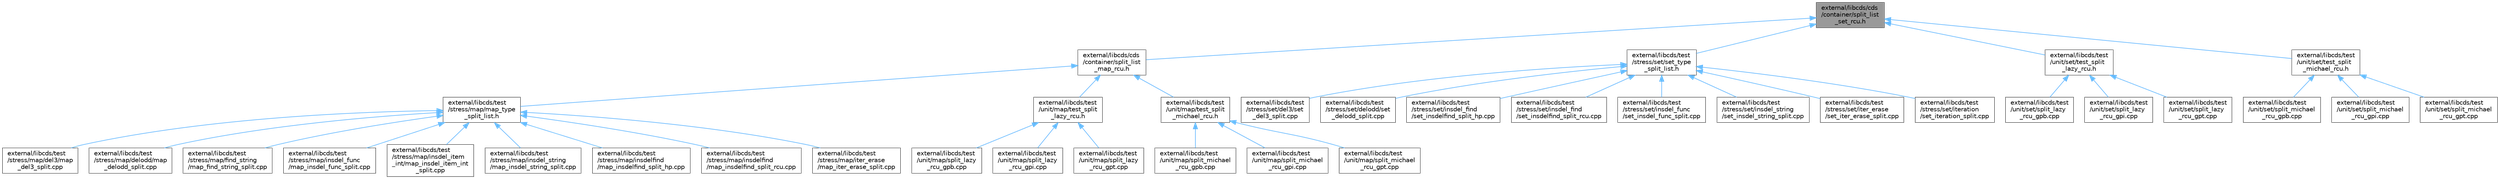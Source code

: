 digraph "external/libcds/cds/container/split_list_set_rcu.h"
{
 // LATEX_PDF_SIZE
  bgcolor="transparent";
  edge [fontname=Helvetica,fontsize=10,labelfontname=Helvetica,labelfontsize=10];
  node [fontname=Helvetica,fontsize=10,shape=box,height=0.2,width=0.4];
  Node1 [id="Node000001",label="external/libcds/cds\l/container/split_list\l_set_rcu.h",height=0.2,width=0.4,color="gray40", fillcolor="grey60", style="filled", fontcolor="black",tooltip=" "];
  Node1 -> Node2 [id="edge1_Node000001_Node000002",dir="back",color="steelblue1",style="solid",tooltip=" "];
  Node2 [id="Node000002",label="external/libcds/cds\l/container/split_list\l_map_rcu.h",height=0.2,width=0.4,color="grey40", fillcolor="white", style="filled",URL="$split__list__map__rcu_8h.html",tooltip=" "];
  Node2 -> Node3 [id="edge2_Node000002_Node000003",dir="back",color="steelblue1",style="solid",tooltip=" "];
  Node3 [id="Node000003",label="external/libcds/test\l/stress/map/map_type\l_split_list.h",height=0.2,width=0.4,color="grey40", fillcolor="white", style="filled",URL="$map__type__split__list_8h.html",tooltip=" "];
  Node3 -> Node4 [id="edge3_Node000003_Node000004",dir="back",color="steelblue1",style="solid",tooltip=" "];
  Node4 [id="Node000004",label="external/libcds/test\l/stress/map/del3/map\l_del3_split.cpp",height=0.2,width=0.4,color="grey40", fillcolor="white", style="filled",URL="$map__del3__split_8cpp.html",tooltip=" "];
  Node3 -> Node5 [id="edge4_Node000003_Node000005",dir="back",color="steelblue1",style="solid",tooltip=" "];
  Node5 [id="Node000005",label="external/libcds/test\l/stress/map/delodd/map\l_delodd_split.cpp",height=0.2,width=0.4,color="grey40", fillcolor="white", style="filled",URL="$map__delodd__split_8cpp.html",tooltip=" "];
  Node3 -> Node6 [id="edge5_Node000003_Node000006",dir="back",color="steelblue1",style="solid",tooltip=" "];
  Node6 [id="Node000006",label="external/libcds/test\l/stress/map/find_string\l/map_find_string_split.cpp",height=0.2,width=0.4,color="grey40", fillcolor="white", style="filled",URL="$map__find__string__split_8cpp.html",tooltip=" "];
  Node3 -> Node7 [id="edge6_Node000003_Node000007",dir="back",color="steelblue1",style="solid",tooltip=" "];
  Node7 [id="Node000007",label="external/libcds/test\l/stress/map/insdel_func\l/map_insdel_func_split.cpp",height=0.2,width=0.4,color="grey40", fillcolor="white", style="filled",URL="$map__insdel__func__split_8cpp.html",tooltip=" "];
  Node3 -> Node8 [id="edge7_Node000003_Node000008",dir="back",color="steelblue1",style="solid",tooltip=" "];
  Node8 [id="Node000008",label="external/libcds/test\l/stress/map/insdel_item\l_int/map_insdel_item_int\l_split.cpp",height=0.2,width=0.4,color="grey40", fillcolor="white", style="filled",URL="$map__insdel__item__int__split_8cpp.html",tooltip=" "];
  Node3 -> Node9 [id="edge8_Node000003_Node000009",dir="back",color="steelblue1",style="solid",tooltip=" "];
  Node9 [id="Node000009",label="external/libcds/test\l/stress/map/insdel_string\l/map_insdel_string_split.cpp",height=0.2,width=0.4,color="grey40", fillcolor="white", style="filled",URL="$map__insdel__string__split_8cpp.html",tooltip=" "];
  Node3 -> Node10 [id="edge9_Node000003_Node000010",dir="back",color="steelblue1",style="solid",tooltip=" "];
  Node10 [id="Node000010",label="external/libcds/test\l/stress/map/insdelfind\l/map_insdelfind_split_hp.cpp",height=0.2,width=0.4,color="grey40", fillcolor="white", style="filled",URL="$map__insdelfind__split__hp_8cpp.html",tooltip=" "];
  Node3 -> Node11 [id="edge10_Node000003_Node000011",dir="back",color="steelblue1",style="solid",tooltip=" "];
  Node11 [id="Node000011",label="external/libcds/test\l/stress/map/insdelfind\l/map_insdelfind_split_rcu.cpp",height=0.2,width=0.4,color="grey40", fillcolor="white", style="filled",URL="$map__insdelfind__split__rcu_8cpp.html",tooltip=" "];
  Node3 -> Node12 [id="edge11_Node000003_Node000012",dir="back",color="steelblue1",style="solid",tooltip=" "];
  Node12 [id="Node000012",label="external/libcds/test\l/stress/map/iter_erase\l/map_iter_erase_split.cpp",height=0.2,width=0.4,color="grey40", fillcolor="white", style="filled",URL="$map__iter__erase__split_8cpp.html",tooltip=" "];
  Node2 -> Node13 [id="edge12_Node000002_Node000013",dir="back",color="steelblue1",style="solid",tooltip=" "];
  Node13 [id="Node000013",label="external/libcds/test\l/unit/map/test_split\l_lazy_rcu.h",height=0.2,width=0.4,color="grey40", fillcolor="white", style="filled",URL="$map_2test__split__lazy__rcu_8h.html",tooltip=" "];
  Node13 -> Node14 [id="edge13_Node000013_Node000014",dir="back",color="steelblue1",style="solid",tooltip=" "];
  Node14 [id="Node000014",label="external/libcds/test\l/unit/map/split_lazy\l_rcu_gpb.cpp",height=0.2,width=0.4,color="grey40", fillcolor="white", style="filled",URL="$map_2split__lazy__rcu__gpb_8cpp.html",tooltip=" "];
  Node13 -> Node15 [id="edge14_Node000013_Node000015",dir="back",color="steelblue1",style="solid",tooltip=" "];
  Node15 [id="Node000015",label="external/libcds/test\l/unit/map/split_lazy\l_rcu_gpi.cpp",height=0.2,width=0.4,color="grey40", fillcolor="white", style="filled",URL="$map_2split__lazy__rcu__gpi_8cpp.html",tooltip=" "];
  Node13 -> Node16 [id="edge15_Node000013_Node000016",dir="back",color="steelblue1",style="solid",tooltip=" "];
  Node16 [id="Node000016",label="external/libcds/test\l/unit/map/split_lazy\l_rcu_gpt.cpp",height=0.2,width=0.4,color="grey40", fillcolor="white", style="filled",URL="$map_2split__lazy__rcu__gpt_8cpp.html",tooltip=" "];
  Node2 -> Node17 [id="edge16_Node000002_Node000017",dir="back",color="steelblue1",style="solid",tooltip=" "];
  Node17 [id="Node000017",label="external/libcds/test\l/unit/map/test_split\l_michael_rcu.h",height=0.2,width=0.4,color="grey40", fillcolor="white", style="filled",URL="$map_2test__split__michael__rcu_8h.html",tooltip=" "];
  Node17 -> Node18 [id="edge17_Node000017_Node000018",dir="back",color="steelblue1",style="solid",tooltip=" "];
  Node18 [id="Node000018",label="external/libcds/test\l/unit/map/split_michael\l_rcu_gpb.cpp",height=0.2,width=0.4,color="grey40", fillcolor="white", style="filled",URL="$map_2split__michael__rcu__gpb_8cpp.html",tooltip=" "];
  Node17 -> Node19 [id="edge18_Node000017_Node000019",dir="back",color="steelblue1",style="solid",tooltip=" "];
  Node19 [id="Node000019",label="external/libcds/test\l/unit/map/split_michael\l_rcu_gpi.cpp",height=0.2,width=0.4,color="grey40", fillcolor="white", style="filled",URL="$map_2split__michael__rcu__gpi_8cpp.html",tooltip=" "];
  Node17 -> Node20 [id="edge19_Node000017_Node000020",dir="back",color="steelblue1",style="solid",tooltip=" "];
  Node20 [id="Node000020",label="external/libcds/test\l/unit/map/split_michael\l_rcu_gpt.cpp",height=0.2,width=0.4,color="grey40", fillcolor="white", style="filled",URL="$map_2split__michael__rcu__gpt_8cpp.html",tooltip=" "];
  Node1 -> Node21 [id="edge20_Node000001_Node000021",dir="back",color="steelblue1",style="solid",tooltip=" "];
  Node21 [id="Node000021",label="external/libcds/test\l/stress/set/set_type\l_split_list.h",height=0.2,width=0.4,color="grey40", fillcolor="white", style="filled",URL="$set__type__split__list_8h.html",tooltip=" "];
  Node21 -> Node22 [id="edge21_Node000021_Node000022",dir="back",color="steelblue1",style="solid",tooltip=" "];
  Node22 [id="Node000022",label="external/libcds/test\l/stress/set/del3/set\l_del3_split.cpp",height=0.2,width=0.4,color="grey40", fillcolor="white", style="filled",URL="$set__del3__split_8cpp.html",tooltip=" "];
  Node21 -> Node23 [id="edge22_Node000021_Node000023",dir="back",color="steelblue1",style="solid",tooltip=" "];
  Node23 [id="Node000023",label="external/libcds/test\l/stress/set/delodd/set\l_delodd_split.cpp",height=0.2,width=0.4,color="grey40", fillcolor="white", style="filled",URL="$set__delodd__split_8cpp.html",tooltip=" "];
  Node21 -> Node24 [id="edge23_Node000021_Node000024",dir="back",color="steelblue1",style="solid",tooltip=" "];
  Node24 [id="Node000024",label="external/libcds/test\l/stress/set/insdel_find\l/set_insdelfind_split_hp.cpp",height=0.2,width=0.4,color="grey40", fillcolor="white", style="filled",URL="$set__insdelfind__split__hp_8cpp.html",tooltip=" "];
  Node21 -> Node25 [id="edge24_Node000021_Node000025",dir="back",color="steelblue1",style="solid",tooltip=" "];
  Node25 [id="Node000025",label="external/libcds/test\l/stress/set/insdel_find\l/set_insdelfind_split_rcu.cpp",height=0.2,width=0.4,color="grey40", fillcolor="white", style="filled",URL="$set__insdelfind__split__rcu_8cpp.html",tooltip=" "];
  Node21 -> Node26 [id="edge25_Node000021_Node000026",dir="back",color="steelblue1",style="solid",tooltip=" "];
  Node26 [id="Node000026",label="external/libcds/test\l/stress/set/insdel_func\l/set_insdel_func_split.cpp",height=0.2,width=0.4,color="grey40", fillcolor="white", style="filled",URL="$set__insdel__func__split_8cpp.html",tooltip=" "];
  Node21 -> Node27 [id="edge26_Node000021_Node000027",dir="back",color="steelblue1",style="solid",tooltip=" "];
  Node27 [id="Node000027",label="external/libcds/test\l/stress/set/insdel_string\l/set_insdel_string_split.cpp",height=0.2,width=0.4,color="grey40", fillcolor="white", style="filled",URL="$set__insdel__string__split_8cpp.html",tooltip=" "];
  Node21 -> Node28 [id="edge27_Node000021_Node000028",dir="back",color="steelblue1",style="solid",tooltip=" "];
  Node28 [id="Node000028",label="external/libcds/test\l/stress/set/iter_erase\l/set_iter_erase_split.cpp",height=0.2,width=0.4,color="grey40", fillcolor="white", style="filled",URL="$set__iter__erase__split_8cpp.html",tooltip=" "];
  Node21 -> Node29 [id="edge28_Node000021_Node000029",dir="back",color="steelblue1",style="solid",tooltip=" "];
  Node29 [id="Node000029",label="external/libcds/test\l/stress/set/iteration\l/set_iteration_split.cpp",height=0.2,width=0.4,color="grey40", fillcolor="white", style="filled",URL="$set__iteration__split_8cpp.html",tooltip=" "];
  Node1 -> Node30 [id="edge29_Node000001_Node000030",dir="back",color="steelblue1",style="solid",tooltip=" "];
  Node30 [id="Node000030",label="external/libcds/test\l/unit/set/test_split\l_lazy_rcu.h",height=0.2,width=0.4,color="grey40", fillcolor="white", style="filled",URL="$set_2test__split__lazy__rcu_8h.html",tooltip=" "];
  Node30 -> Node31 [id="edge30_Node000030_Node000031",dir="back",color="steelblue1",style="solid",tooltip=" "];
  Node31 [id="Node000031",label="external/libcds/test\l/unit/set/split_lazy\l_rcu_gpb.cpp",height=0.2,width=0.4,color="grey40", fillcolor="white", style="filled",URL="$set_2split__lazy__rcu__gpb_8cpp.html",tooltip=" "];
  Node30 -> Node32 [id="edge31_Node000030_Node000032",dir="back",color="steelblue1",style="solid",tooltip=" "];
  Node32 [id="Node000032",label="external/libcds/test\l/unit/set/split_lazy\l_rcu_gpi.cpp",height=0.2,width=0.4,color="grey40", fillcolor="white", style="filled",URL="$set_2split__lazy__rcu__gpi_8cpp.html",tooltip=" "];
  Node30 -> Node33 [id="edge32_Node000030_Node000033",dir="back",color="steelblue1",style="solid",tooltip=" "];
  Node33 [id="Node000033",label="external/libcds/test\l/unit/set/split_lazy\l_rcu_gpt.cpp",height=0.2,width=0.4,color="grey40", fillcolor="white", style="filled",URL="$set_2split__lazy__rcu__gpt_8cpp.html",tooltip=" "];
  Node1 -> Node34 [id="edge33_Node000001_Node000034",dir="back",color="steelblue1",style="solid",tooltip=" "];
  Node34 [id="Node000034",label="external/libcds/test\l/unit/set/test_split\l_michael_rcu.h",height=0.2,width=0.4,color="grey40", fillcolor="white", style="filled",URL="$set_2test__split__michael__rcu_8h.html",tooltip=" "];
  Node34 -> Node35 [id="edge34_Node000034_Node000035",dir="back",color="steelblue1",style="solid",tooltip=" "];
  Node35 [id="Node000035",label="external/libcds/test\l/unit/set/split_michael\l_rcu_gpb.cpp",height=0.2,width=0.4,color="grey40", fillcolor="white", style="filled",URL="$set_2split__michael__rcu__gpb_8cpp.html",tooltip=" "];
  Node34 -> Node36 [id="edge35_Node000034_Node000036",dir="back",color="steelblue1",style="solid",tooltip=" "];
  Node36 [id="Node000036",label="external/libcds/test\l/unit/set/split_michael\l_rcu_gpi.cpp",height=0.2,width=0.4,color="grey40", fillcolor="white", style="filled",URL="$set_2split__michael__rcu__gpi_8cpp.html",tooltip=" "];
  Node34 -> Node37 [id="edge36_Node000034_Node000037",dir="back",color="steelblue1",style="solid",tooltip=" "];
  Node37 [id="Node000037",label="external/libcds/test\l/unit/set/split_michael\l_rcu_gpt.cpp",height=0.2,width=0.4,color="grey40", fillcolor="white", style="filled",URL="$set_2split__michael__rcu__gpt_8cpp.html",tooltip=" "];
}

